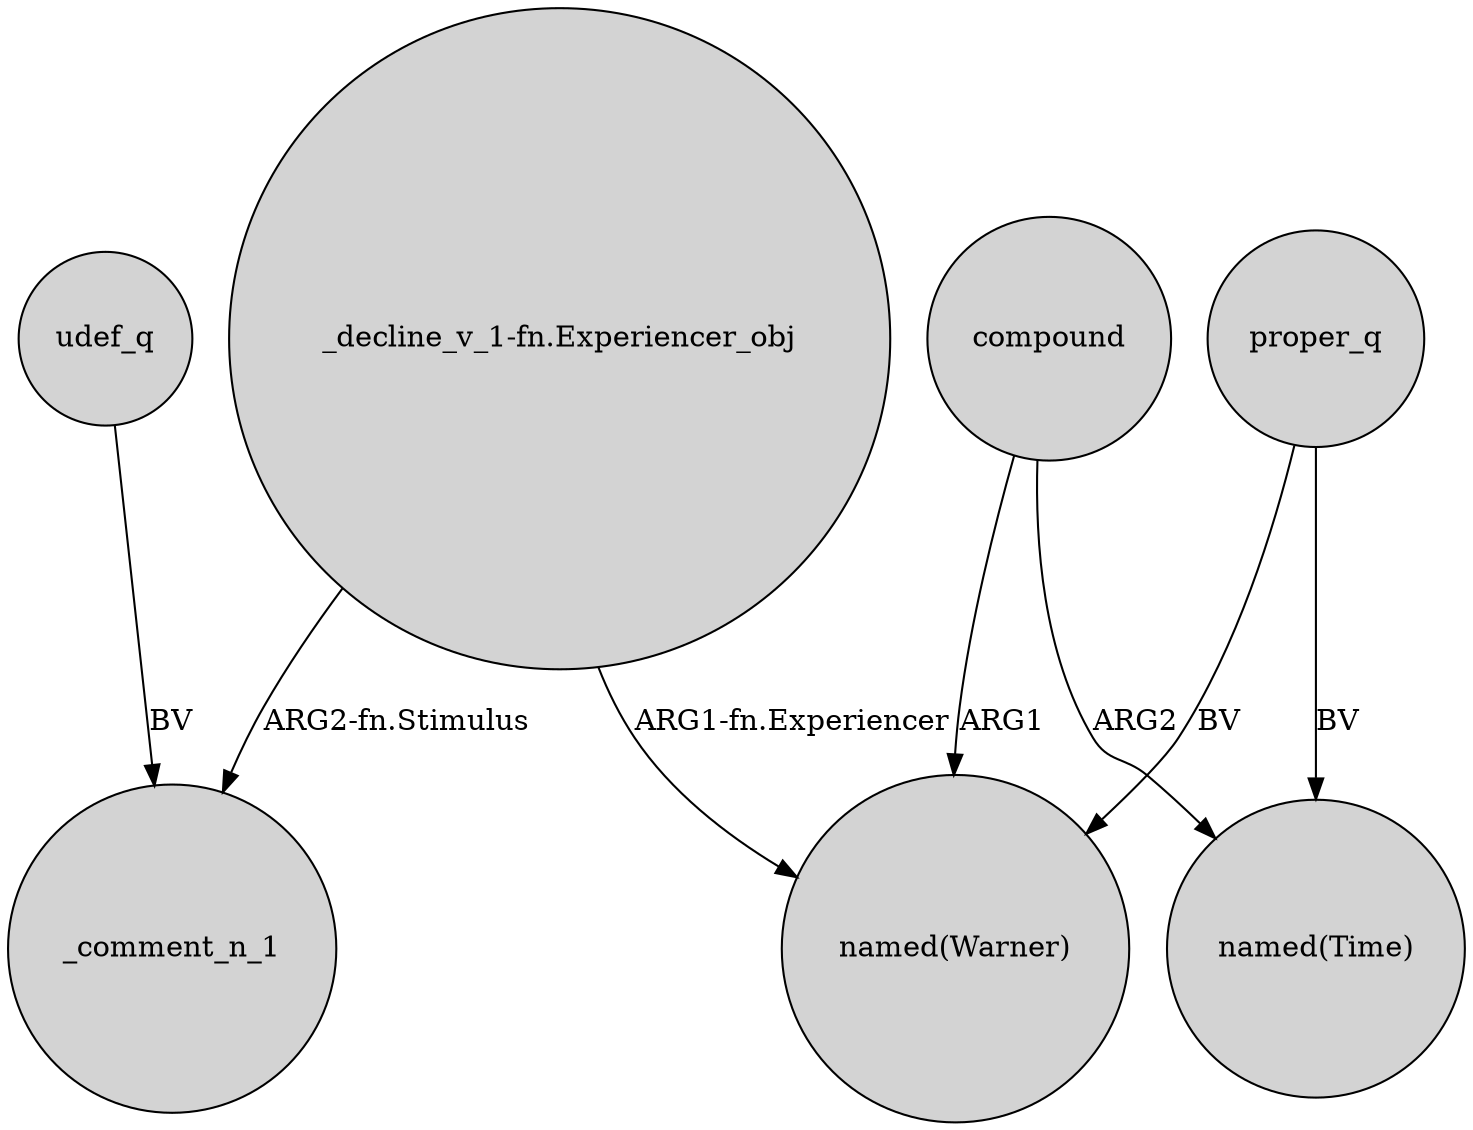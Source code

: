 digraph {
	node [shape=circle style=filled]
	"_decline_v_1-fn.Experiencer_obj" -> _comment_n_1 [label="ARG2-fn.Stimulus"]
	udef_q -> _comment_n_1 [label=BV]
	"_decline_v_1-fn.Experiencer_obj" -> "named(Warner)" [label="ARG1-fn.Experiencer"]
	compound -> "named(Warner)" [label=ARG1]
	proper_q -> "named(Warner)" [label=BV]
	compound -> "named(Time)" [label=ARG2]
	proper_q -> "named(Time)" [label=BV]
}
